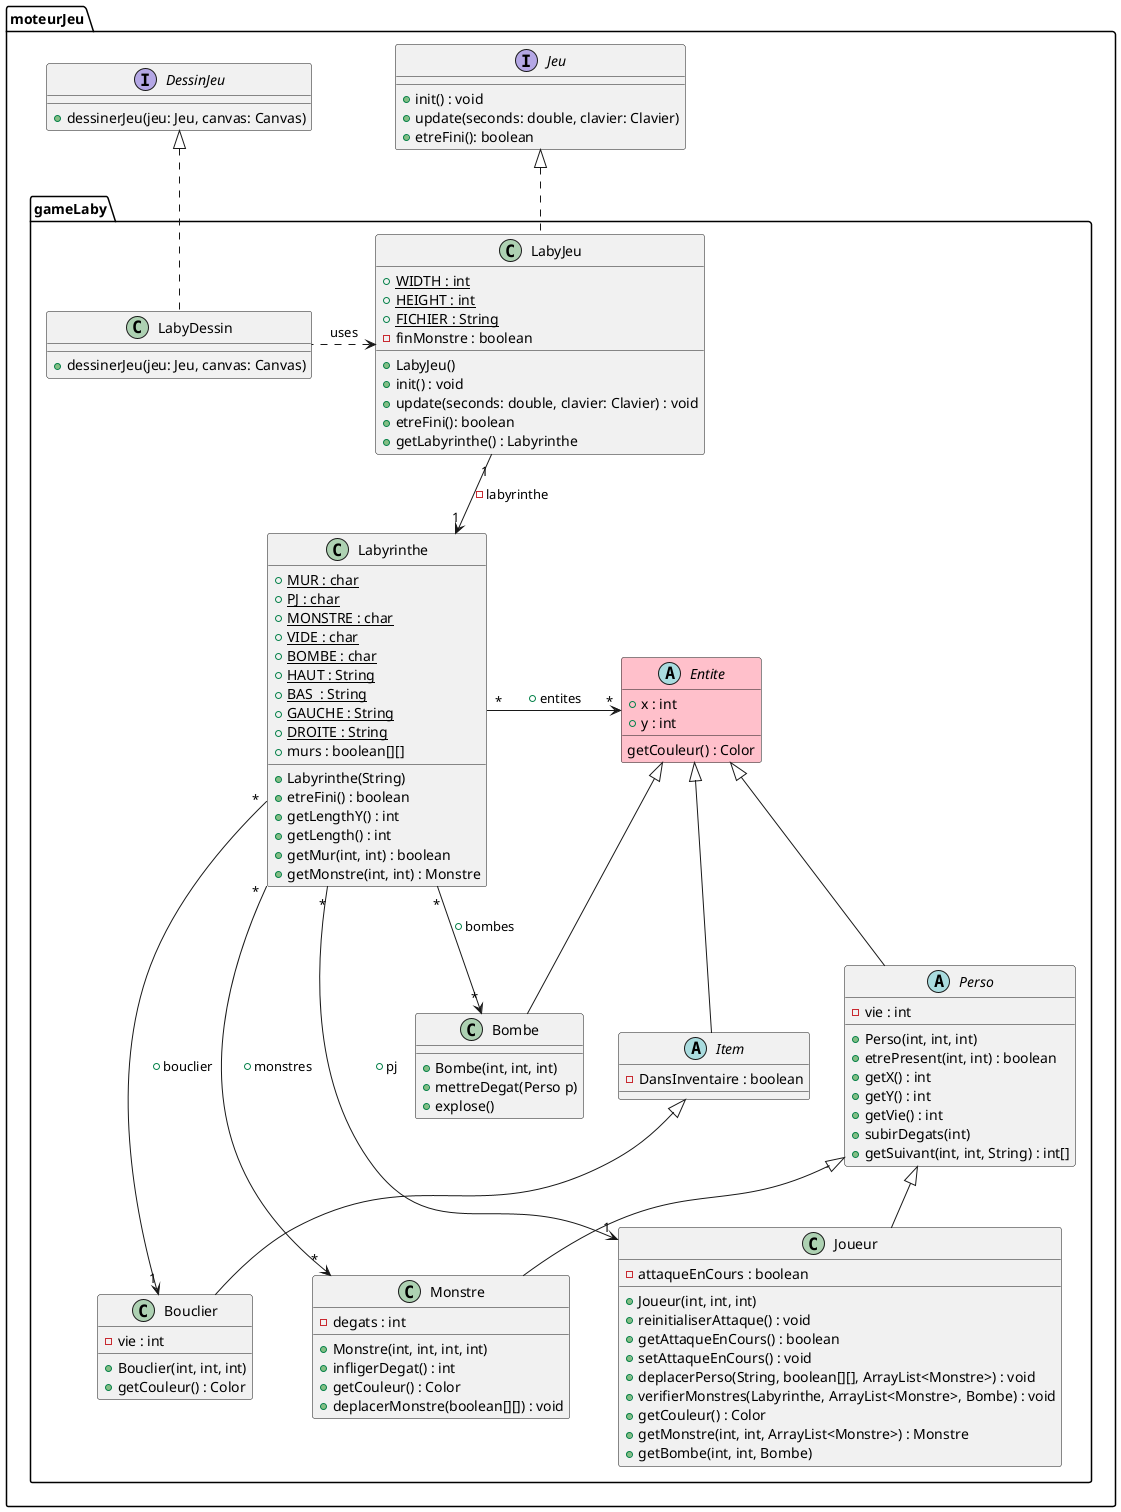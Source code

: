 @startuml
package moteurJeu {

interface Jeu{
+ init() : void
+ update(seconds: double, clavier: Clavier)
+ etreFini(): boolean
}


interface DessinJeu {
+ dessinerJeu(jeu: Jeu, canvas: Canvas)
}

package gameLaby{

class LabyJeu{
+ {static} WIDTH : int
+ {static} HEIGHT : int
+ {static} FICHIER : String
- finMonstre : boolean
+ LabyJeu()
+ init() : void
+ update(seconds: double, clavier: Clavier) : void
+ etreFini(): boolean
+ getLabyrinthe() : Labyrinthe
}

class Labyrinthe {
  + {static} MUR : char
  + {static} PJ : char
  + {static} MONSTRE : char
  + {static} VIDE : char
  + {static} BOMBE : char
  + {static} HAUT : String
  + {static} BAS  : String
  + {static} GAUCHE : String
  + {static} DROITE : String
  + murs : boolean[][]
  + Labyrinthe(String)
  + etreFini() : boolean
  + getLengthY() : int
  + getLength() : int
  + getMur(int, int) : boolean
  + getMonstre(int, int) : Monstre
}


Jeu <|.. LabyJeu


LabyJeu "1" --> "1" Labyrinthe : -labyrinthe


class LabyDessin{
+ dessinerJeu(jeu: Jeu, canvas: Canvas)
}

DessinJeu <|.. LabyDessin
LabyJeu <. LabyDessin:uses

abstract class Entite #pink {
  + x : int
  + y : int
  getCouleur() : Color
}

abstract class Perso extends Entite {
  - vie : int
  + Perso(int, int, int)
  + etrePresent(int, int) : boolean
  + getX() : int
  + getY() : int
  + getVie() : int
  + subirDegats(int)
  + getSuivant(int, int, String) : int[]
}


class Monstre extends Perso {
  - degats : int
  + Monstre(int, int, int, int)
  + infligerDegat() : int
  + getCouleur() : Color
  + deplacerMonstre(boolean[][]) : void
}
class Bombe extends Entite {
  + Bombe(int, int, int)
  + mettreDegat(Perso p)
  + explose()
}
class Joueur extends Perso{
  - attaqueEnCours : boolean
  + Joueur(int, int, int)
  + reinitialiserAttaque() : void
  + getAttaqueEnCours() : boolean
  + setAttaqueEnCours() : void
  + deplacerPerso(String, boolean[][], ArrayList<Monstre>) : void
  + verifierMonstres(Labyrinthe, ArrayList<Monstre>, Bombe) : void
  + getCouleur() : Color
  + getMonstre(int, int, ArrayList<Monstre>) : Monstre
  + getBombe(int, int, Bombe)
}

abstract class Item extends Entite {
  - DansInventaire : boolean
}

class Bouclier extends Item {
  - vie : int
  + Bouclier(int, int, int)
  + getCouleur() : Color
}

Labyrinthe "*" -> "*" Entite : + entites
Labyrinthe "*" -> "*" Monstre : + monstres
Labyrinthe "*" -> "1" Joueur : + pj
Labyrinthe "*" -> "1" Bouclier : + bouclier
Labyrinthe "*" -> "*" Bombe : + bombes
}
@enduml